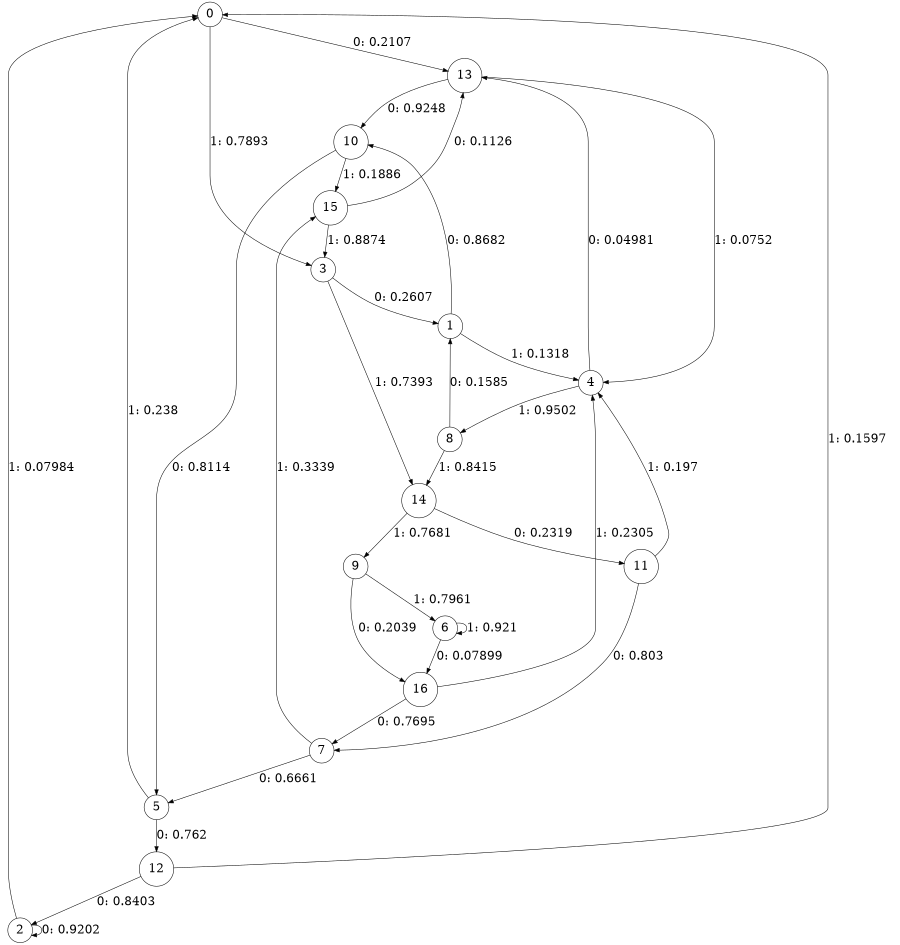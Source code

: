 digraph "ch13randomL5" {
size = "6,8.5";
ratio = "fill";
node [shape = circle];
node [fontsize = 24];
edge [fontsize = 24];
0 -> 13 [label = "0: 0.2107   "];
0 -> 3 [label = "1: 0.7893   "];
1 -> 10 [label = "0: 0.8682   "];
1 -> 4 [label = "1: 0.1318   "];
2 -> 2 [label = "0: 0.9202   "];
2 -> 0 [label = "1: 0.07984  "];
3 -> 1 [label = "0: 0.2607   "];
3 -> 14 [label = "1: 0.7393   "];
4 -> 13 [label = "0: 0.04981  "];
4 -> 8 [label = "1: 0.9502   "];
5 -> 12 [label = "0: 0.762    "];
5 -> 0 [label = "1: 0.238    "];
6 -> 16 [label = "0: 0.07899  "];
6 -> 6 [label = "1: 0.921    "];
7 -> 5 [label = "0: 0.6661   "];
7 -> 15 [label = "1: 0.3339   "];
8 -> 1 [label = "0: 0.1585   "];
8 -> 14 [label = "1: 0.8415   "];
9 -> 16 [label = "0: 0.2039   "];
9 -> 6 [label = "1: 0.7961   "];
10 -> 5 [label = "0: 0.8114   "];
10 -> 15 [label = "1: 0.1886   "];
11 -> 7 [label = "0: 0.803    "];
11 -> 4 [label = "1: 0.197    "];
12 -> 2 [label = "0: 0.8403   "];
12 -> 0 [label = "1: 0.1597   "];
13 -> 10 [label = "0: 0.9248   "];
13 -> 4 [label = "1: 0.0752   "];
14 -> 11 [label = "0: 0.2319   "];
14 -> 9 [label = "1: 0.7681   "];
15 -> 13 [label = "0: 0.1126   "];
15 -> 3 [label = "1: 0.8874   "];
16 -> 7 [label = "0: 0.7695   "];
16 -> 4 [label = "1: 0.2305   "];
}